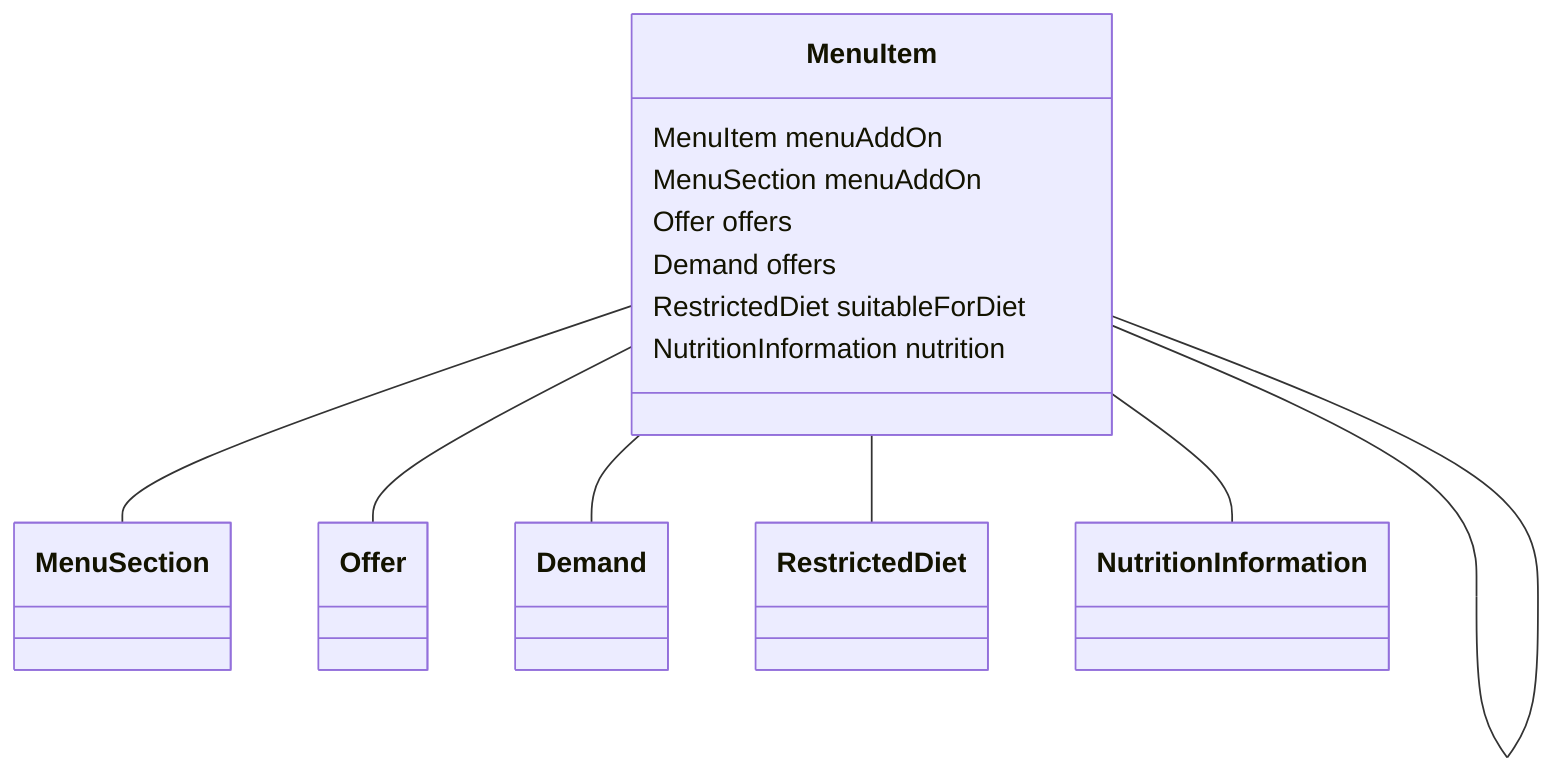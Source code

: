 classDiagram
  MenuItem -- MenuItem
  MenuItem -- MenuSection
  MenuItem -- Offer
  MenuItem -- Demand
  MenuItem -- RestrictedDiet
  MenuItem -- NutritionInformation


class MenuItem {

  MenuItem menuAddOn
  MenuSection menuAddOn
  Offer offers
  Demand offers
  RestrictedDiet suitableForDiet
  NutritionInformation nutrition

 }